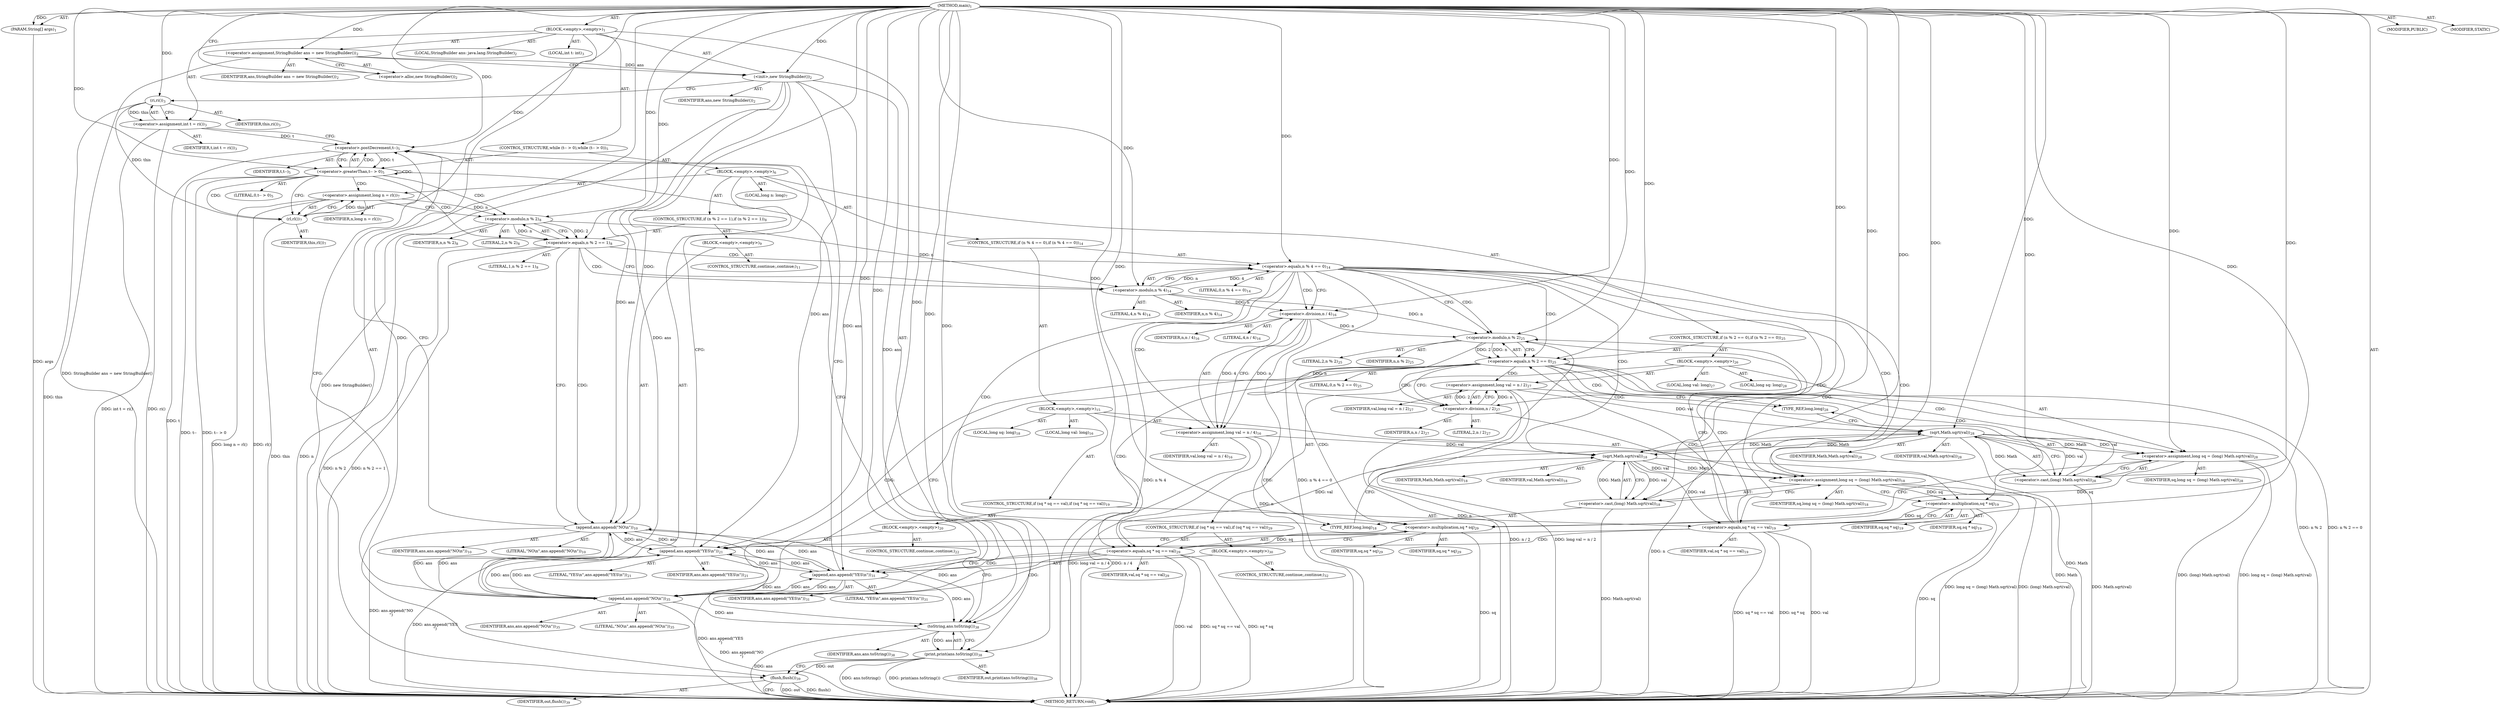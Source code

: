 digraph "main" {  
"19" [label = <(METHOD,main)<SUB>1</SUB>> ]
"20" [label = <(PARAM,String[] args)<SUB>1</SUB>> ]
"21" [label = <(BLOCK,&lt;empty&gt;,&lt;empty&gt;)<SUB>1</SUB>> ]
"4" [label = <(LOCAL,StringBuilder ans: java.lang.StringBuilder)<SUB>2</SUB>> ]
"22" [label = <(&lt;operator&gt;.assignment,StringBuilder ans = new StringBuilder())<SUB>2</SUB>> ]
"23" [label = <(IDENTIFIER,ans,StringBuilder ans = new StringBuilder())<SUB>2</SUB>> ]
"24" [label = <(&lt;operator&gt;.alloc,new StringBuilder())<SUB>2</SUB>> ]
"25" [label = <(&lt;init&gt;,new StringBuilder())<SUB>2</SUB>> ]
"3" [label = <(IDENTIFIER,ans,new StringBuilder())<SUB>2</SUB>> ]
"26" [label = <(LOCAL,int t: int)<SUB>3</SUB>> ]
"27" [label = <(&lt;operator&gt;.assignment,int t = ri())<SUB>3</SUB>> ]
"28" [label = <(IDENTIFIER,t,int t = ri())<SUB>3</SUB>> ]
"29" [label = <(ri,ri())<SUB>3</SUB>> ]
"30" [label = <(IDENTIFIER,this,ri())<SUB>3</SUB>> ]
"31" [label = <(CONTROL_STRUCTURE,while (t-- &gt; 0),while (t-- &gt; 0))<SUB>5</SUB>> ]
"32" [label = <(&lt;operator&gt;.greaterThan,t-- &gt; 0)<SUB>5</SUB>> ]
"33" [label = <(&lt;operator&gt;.postDecrement,t--)<SUB>5</SUB>> ]
"34" [label = <(IDENTIFIER,t,t--)<SUB>5</SUB>> ]
"35" [label = <(LITERAL,0,t-- &gt; 0)<SUB>5</SUB>> ]
"36" [label = <(BLOCK,&lt;empty&gt;,&lt;empty&gt;)<SUB>6</SUB>> ]
"37" [label = <(LOCAL,long n: long)<SUB>7</SUB>> ]
"38" [label = <(&lt;operator&gt;.assignment,long n = rl())<SUB>7</SUB>> ]
"39" [label = <(IDENTIFIER,n,long n = rl())<SUB>7</SUB>> ]
"40" [label = <(rl,rl())<SUB>7</SUB>> ]
"41" [label = <(IDENTIFIER,this,rl())<SUB>7</SUB>> ]
"42" [label = <(CONTROL_STRUCTURE,if (n % 2 == 1),if (n % 2 == 1))<SUB>8</SUB>> ]
"43" [label = <(&lt;operator&gt;.equals,n % 2 == 1)<SUB>8</SUB>> ]
"44" [label = <(&lt;operator&gt;.modulo,n % 2)<SUB>8</SUB>> ]
"45" [label = <(IDENTIFIER,n,n % 2)<SUB>8</SUB>> ]
"46" [label = <(LITERAL,2,n % 2)<SUB>8</SUB>> ]
"47" [label = <(LITERAL,1,n % 2 == 1)<SUB>8</SUB>> ]
"48" [label = <(BLOCK,&lt;empty&gt;,&lt;empty&gt;)<SUB>9</SUB>> ]
"49" [label = <(append,ans.append(&quot;NO\n&quot;))<SUB>10</SUB>> ]
"50" [label = <(IDENTIFIER,ans,ans.append(&quot;NO\n&quot;))<SUB>10</SUB>> ]
"51" [label = <(LITERAL,&quot;NO\n&quot;,ans.append(&quot;NO\n&quot;))<SUB>10</SUB>> ]
"52" [label = <(CONTROL_STRUCTURE,continue;,continue;)<SUB>11</SUB>> ]
"53" [label = <(CONTROL_STRUCTURE,if (n % 4 == 0),if (n % 4 == 0))<SUB>14</SUB>> ]
"54" [label = <(&lt;operator&gt;.equals,n % 4 == 0)<SUB>14</SUB>> ]
"55" [label = <(&lt;operator&gt;.modulo,n % 4)<SUB>14</SUB>> ]
"56" [label = <(IDENTIFIER,n,n % 4)<SUB>14</SUB>> ]
"57" [label = <(LITERAL,4,n % 4)<SUB>14</SUB>> ]
"58" [label = <(LITERAL,0,n % 4 == 0)<SUB>14</SUB>> ]
"59" [label = <(BLOCK,&lt;empty&gt;,&lt;empty&gt;)<SUB>15</SUB>> ]
"60" [label = <(LOCAL,long val: long)<SUB>16</SUB>> ]
"61" [label = <(&lt;operator&gt;.assignment,long val = n / 4)<SUB>16</SUB>> ]
"62" [label = <(IDENTIFIER,val,long val = n / 4)<SUB>16</SUB>> ]
"63" [label = <(&lt;operator&gt;.division,n / 4)<SUB>16</SUB>> ]
"64" [label = <(IDENTIFIER,n,n / 4)<SUB>16</SUB>> ]
"65" [label = <(LITERAL,4,n / 4)<SUB>16</SUB>> ]
"66" [label = <(LOCAL,long sq: long)<SUB>18</SUB>> ]
"67" [label = <(&lt;operator&gt;.assignment,long sq = (long) Math.sqrt(val))<SUB>18</SUB>> ]
"68" [label = <(IDENTIFIER,sq,long sq = (long) Math.sqrt(val))<SUB>18</SUB>> ]
"69" [label = <(&lt;operator&gt;.cast,(long) Math.sqrt(val))<SUB>18</SUB>> ]
"70" [label = <(TYPE_REF,long,long)<SUB>18</SUB>> ]
"71" [label = <(sqrt,Math.sqrt(val))<SUB>18</SUB>> ]
"72" [label = <(IDENTIFIER,Math,Math.sqrt(val))<SUB>18</SUB>> ]
"73" [label = <(IDENTIFIER,val,Math.sqrt(val))<SUB>18</SUB>> ]
"74" [label = <(CONTROL_STRUCTURE,if (sq * sq == val),if (sq * sq == val))<SUB>19</SUB>> ]
"75" [label = <(&lt;operator&gt;.equals,sq * sq == val)<SUB>19</SUB>> ]
"76" [label = <(&lt;operator&gt;.multiplication,sq * sq)<SUB>19</SUB>> ]
"77" [label = <(IDENTIFIER,sq,sq * sq)<SUB>19</SUB>> ]
"78" [label = <(IDENTIFIER,sq,sq * sq)<SUB>19</SUB>> ]
"79" [label = <(IDENTIFIER,val,sq * sq == val)<SUB>19</SUB>> ]
"80" [label = <(BLOCK,&lt;empty&gt;,&lt;empty&gt;)<SUB>20</SUB>> ]
"81" [label = <(append,ans.append(&quot;YES\n&quot;))<SUB>21</SUB>> ]
"82" [label = <(IDENTIFIER,ans,ans.append(&quot;YES\n&quot;))<SUB>21</SUB>> ]
"83" [label = <(LITERAL,&quot;YES\n&quot;,ans.append(&quot;YES\n&quot;))<SUB>21</SUB>> ]
"84" [label = <(CONTROL_STRUCTURE,continue;,continue;)<SUB>22</SUB>> ]
"85" [label = <(CONTROL_STRUCTURE,if (n % 2 == 0),if (n % 2 == 0))<SUB>25</SUB>> ]
"86" [label = <(&lt;operator&gt;.equals,n % 2 == 0)<SUB>25</SUB>> ]
"87" [label = <(&lt;operator&gt;.modulo,n % 2)<SUB>25</SUB>> ]
"88" [label = <(IDENTIFIER,n,n % 2)<SUB>25</SUB>> ]
"89" [label = <(LITERAL,2,n % 2)<SUB>25</SUB>> ]
"90" [label = <(LITERAL,0,n % 2 == 0)<SUB>25</SUB>> ]
"91" [label = <(BLOCK,&lt;empty&gt;,&lt;empty&gt;)<SUB>26</SUB>> ]
"92" [label = <(LOCAL,long val: long)<SUB>27</SUB>> ]
"93" [label = <(&lt;operator&gt;.assignment,long val = n / 2)<SUB>27</SUB>> ]
"94" [label = <(IDENTIFIER,val,long val = n / 2)<SUB>27</SUB>> ]
"95" [label = <(&lt;operator&gt;.division,n / 2)<SUB>27</SUB>> ]
"96" [label = <(IDENTIFIER,n,n / 2)<SUB>27</SUB>> ]
"97" [label = <(LITERAL,2,n / 2)<SUB>27</SUB>> ]
"98" [label = <(LOCAL,long sq: long)<SUB>28</SUB>> ]
"99" [label = <(&lt;operator&gt;.assignment,long sq = (long) Math.sqrt(val))<SUB>28</SUB>> ]
"100" [label = <(IDENTIFIER,sq,long sq = (long) Math.sqrt(val))<SUB>28</SUB>> ]
"101" [label = <(&lt;operator&gt;.cast,(long) Math.sqrt(val))<SUB>28</SUB>> ]
"102" [label = <(TYPE_REF,long,long)<SUB>28</SUB>> ]
"103" [label = <(sqrt,Math.sqrt(val))<SUB>28</SUB>> ]
"104" [label = <(IDENTIFIER,Math,Math.sqrt(val))<SUB>28</SUB>> ]
"105" [label = <(IDENTIFIER,val,Math.sqrt(val))<SUB>28</SUB>> ]
"106" [label = <(CONTROL_STRUCTURE,if (sq * sq == val),if (sq * sq == val))<SUB>29</SUB>> ]
"107" [label = <(&lt;operator&gt;.equals,sq * sq == val)<SUB>29</SUB>> ]
"108" [label = <(&lt;operator&gt;.multiplication,sq * sq)<SUB>29</SUB>> ]
"109" [label = <(IDENTIFIER,sq,sq * sq)<SUB>29</SUB>> ]
"110" [label = <(IDENTIFIER,sq,sq * sq)<SUB>29</SUB>> ]
"111" [label = <(IDENTIFIER,val,sq * sq == val)<SUB>29</SUB>> ]
"112" [label = <(BLOCK,&lt;empty&gt;,&lt;empty&gt;)<SUB>30</SUB>> ]
"113" [label = <(append,ans.append(&quot;YES\n&quot;))<SUB>31</SUB>> ]
"114" [label = <(IDENTIFIER,ans,ans.append(&quot;YES\n&quot;))<SUB>31</SUB>> ]
"115" [label = <(LITERAL,&quot;YES\n&quot;,ans.append(&quot;YES\n&quot;))<SUB>31</SUB>> ]
"116" [label = <(CONTROL_STRUCTURE,continue;,continue;)<SUB>32</SUB>> ]
"117" [label = <(append,ans.append(&quot;NO\n&quot;))<SUB>35</SUB>> ]
"118" [label = <(IDENTIFIER,ans,ans.append(&quot;NO\n&quot;))<SUB>35</SUB>> ]
"119" [label = <(LITERAL,&quot;NO\n&quot;,ans.append(&quot;NO\n&quot;))<SUB>35</SUB>> ]
"120" [label = <(print,print(ans.toString()))<SUB>38</SUB>> ]
"121" [label = <(IDENTIFIER,out,print(ans.toString()))<SUB>38</SUB>> ]
"122" [label = <(toString,ans.toString())<SUB>38</SUB>> ]
"123" [label = <(IDENTIFIER,ans,ans.toString())<SUB>38</SUB>> ]
"124" [label = <(flush,flush())<SUB>39</SUB>> ]
"125" [label = <(IDENTIFIER,out,flush())<SUB>39</SUB>> ]
"126" [label = <(MODIFIER,PUBLIC)> ]
"127" [label = <(MODIFIER,STATIC)> ]
"128" [label = <(METHOD_RETURN,void)<SUB>1</SUB>> ]
  "19" -> "20"  [ label = "AST: "] 
  "19" -> "21"  [ label = "AST: "] 
  "19" -> "126"  [ label = "AST: "] 
  "19" -> "127"  [ label = "AST: "] 
  "19" -> "128"  [ label = "AST: "] 
  "21" -> "4"  [ label = "AST: "] 
  "21" -> "22"  [ label = "AST: "] 
  "21" -> "25"  [ label = "AST: "] 
  "21" -> "26"  [ label = "AST: "] 
  "21" -> "27"  [ label = "AST: "] 
  "21" -> "31"  [ label = "AST: "] 
  "21" -> "120"  [ label = "AST: "] 
  "21" -> "124"  [ label = "AST: "] 
  "22" -> "23"  [ label = "AST: "] 
  "22" -> "24"  [ label = "AST: "] 
  "25" -> "3"  [ label = "AST: "] 
  "27" -> "28"  [ label = "AST: "] 
  "27" -> "29"  [ label = "AST: "] 
  "29" -> "30"  [ label = "AST: "] 
  "31" -> "32"  [ label = "AST: "] 
  "31" -> "36"  [ label = "AST: "] 
  "32" -> "33"  [ label = "AST: "] 
  "32" -> "35"  [ label = "AST: "] 
  "33" -> "34"  [ label = "AST: "] 
  "36" -> "37"  [ label = "AST: "] 
  "36" -> "38"  [ label = "AST: "] 
  "36" -> "42"  [ label = "AST: "] 
  "36" -> "53"  [ label = "AST: "] 
  "36" -> "85"  [ label = "AST: "] 
  "36" -> "117"  [ label = "AST: "] 
  "38" -> "39"  [ label = "AST: "] 
  "38" -> "40"  [ label = "AST: "] 
  "40" -> "41"  [ label = "AST: "] 
  "42" -> "43"  [ label = "AST: "] 
  "42" -> "48"  [ label = "AST: "] 
  "43" -> "44"  [ label = "AST: "] 
  "43" -> "47"  [ label = "AST: "] 
  "44" -> "45"  [ label = "AST: "] 
  "44" -> "46"  [ label = "AST: "] 
  "48" -> "49"  [ label = "AST: "] 
  "48" -> "52"  [ label = "AST: "] 
  "49" -> "50"  [ label = "AST: "] 
  "49" -> "51"  [ label = "AST: "] 
  "53" -> "54"  [ label = "AST: "] 
  "53" -> "59"  [ label = "AST: "] 
  "54" -> "55"  [ label = "AST: "] 
  "54" -> "58"  [ label = "AST: "] 
  "55" -> "56"  [ label = "AST: "] 
  "55" -> "57"  [ label = "AST: "] 
  "59" -> "60"  [ label = "AST: "] 
  "59" -> "61"  [ label = "AST: "] 
  "59" -> "66"  [ label = "AST: "] 
  "59" -> "67"  [ label = "AST: "] 
  "59" -> "74"  [ label = "AST: "] 
  "61" -> "62"  [ label = "AST: "] 
  "61" -> "63"  [ label = "AST: "] 
  "63" -> "64"  [ label = "AST: "] 
  "63" -> "65"  [ label = "AST: "] 
  "67" -> "68"  [ label = "AST: "] 
  "67" -> "69"  [ label = "AST: "] 
  "69" -> "70"  [ label = "AST: "] 
  "69" -> "71"  [ label = "AST: "] 
  "71" -> "72"  [ label = "AST: "] 
  "71" -> "73"  [ label = "AST: "] 
  "74" -> "75"  [ label = "AST: "] 
  "74" -> "80"  [ label = "AST: "] 
  "75" -> "76"  [ label = "AST: "] 
  "75" -> "79"  [ label = "AST: "] 
  "76" -> "77"  [ label = "AST: "] 
  "76" -> "78"  [ label = "AST: "] 
  "80" -> "81"  [ label = "AST: "] 
  "80" -> "84"  [ label = "AST: "] 
  "81" -> "82"  [ label = "AST: "] 
  "81" -> "83"  [ label = "AST: "] 
  "85" -> "86"  [ label = "AST: "] 
  "85" -> "91"  [ label = "AST: "] 
  "86" -> "87"  [ label = "AST: "] 
  "86" -> "90"  [ label = "AST: "] 
  "87" -> "88"  [ label = "AST: "] 
  "87" -> "89"  [ label = "AST: "] 
  "91" -> "92"  [ label = "AST: "] 
  "91" -> "93"  [ label = "AST: "] 
  "91" -> "98"  [ label = "AST: "] 
  "91" -> "99"  [ label = "AST: "] 
  "91" -> "106"  [ label = "AST: "] 
  "93" -> "94"  [ label = "AST: "] 
  "93" -> "95"  [ label = "AST: "] 
  "95" -> "96"  [ label = "AST: "] 
  "95" -> "97"  [ label = "AST: "] 
  "99" -> "100"  [ label = "AST: "] 
  "99" -> "101"  [ label = "AST: "] 
  "101" -> "102"  [ label = "AST: "] 
  "101" -> "103"  [ label = "AST: "] 
  "103" -> "104"  [ label = "AST: "] 
  "103" -> "105"  [ label = "AST: "] 
  "106" -> "107"  [ label = "AST: "] 
  "106" -> "112"  [ label = "AST: "] 
  "107" -> "108"  [ label = "AST: "] 
  "107" -> "111"  [ label = "AST: "] 
  "108" -> "109"  [ label = "AST: "] 
  "108" -> "110"  [ label = "AST: "] 
  "112" -> "113"  [ label = "AST: "] 
  "112" -> "116"  [ label = "AST: "] 
  "113" -> "114"  [ label = "AST: "] 
  "113" -> "115"  [ label = "AST: "] 
  "117" -> "118"  [ label = "AST: "] 
  "117" -> "119"  [ label = "AST: "] 
  "120" -> "121"  [ label = "AST: "] 
  "120" -> "122"  [ label = "AST: "] 
  "122" -> "123"  [ label = "AST: "] 
  "124" -> "125"  [ label = "AST: "] 
  "22" -> "25"  [ label = "CFG: "] 
  "25" -> "29"  [ label = "CFG: "] 
  "27" -> "33"  [ label = "CFG: "] 
  "120" -> "124"  [ label = "CFG: "] 
  "124" -> "128"  [ label = "CFG: "] 
  "24" -> "22"  [ label = "CFG: "] 
  "29" -> "27"  [ label = "CFG: "] 
  "32" -> "40"  [ label = "CFG: "] 
  "32" -> "122"  [ label = "CFG: "] 
  "122" -> "120"  [ label = "CFG: "] 
  "33" -> "32"  [ label = "CFG: "] 
  "38" -> "44"  [ label = "CFG: "] 
  "117" -> "33"  [ label = "CFG: "] 
  "40" -> "38"  [ label = "CFG: "] 
  "43" -> "49"  [ label = "CFG: "] 
  "43" -> "55"  [ label = "CFG: "] 
  "54" -> "63"  [ label = "CFG: "] 
  "54" -> "87"  [ label = "CFG: "] 
  "86" -> "95"  [ label = "CFG: "] 
  "86" -> "117"  [ label = "CFG: "] 
  "44" -> "43"  [ label = "CFG: "] 
  "49" -> "33"  [ label = "CFG: "] 
  "55" -> "54"  [ label = "CFG: "] 
  "61" -> "70"  [ label = "CFG: "] 
  "67" -> "76"  [ label = "CFG: "] 
  "87" -> "86"  [ label = "CFG: "] 
  "93" -> "102"  [ label = "CFG: "] 
  "99" -> "108"  [ label = "CFG: "] 
  "63" -> "61"  [ label = "CFG: "] 
  "69" -> "67"  [ label = "CFG: "] 
  "75" -> "81"  [ label = "CFG: "] 
  "75" -> "87"  [ label = "CFG: "] 
  "95" -> "93"  [ label = "CFG: "] 
  "101" -> "99"  [ label = "CFG: "] 
  "107" -> "113"  [ label = "CFG: "] 
  "107" -> "117"  [ label = "CFG: "] 
  "70" -> "71"  [ label = "CFG: "] 
  "71" -> "69"  [ label = "CFG: "] 
  "76" -> "75"  [ label = "CFG: "] 
  "81" -> "33"  [ label = "CFG: "] 
  "102" -> "103"  [ label = "CFG: "] 
  "103" -> "101"  [ label = "CFG: "] 
  "108" -> "107"  [ label = "CFG: "] 
  "113" -> "33"  [ label = "CFG: "] 
  "19" -> "24"  [ label = "CFG: "] 
  "20" -> "128"  [ label = "DDG: args"] 
  "22" -> "128"  [ label = "DDG: StringBuilder ans = new StringBuilder()"] 
  "25" -> "128"  [ label = "DDG: new StringBuilder()"] 
  "29" -> "128"  [ label = "DDG: this"] 
  "27" -> "128"  [ label = "DDG: ri()"] 
  "27" -> "128"  [ label = "DDG: int t = ri()"] 
  "33" -> "128"  [ label = "DDG: t"] 
  "32" -> "128"  [ label = "DDG: t--"] 
  "32" -> "128"  [ label = "DDG: t-- &gt; 0"] 
  "122" -> "128"  [ label = "DDG: ans"] 
  "120" -> "128"  [ label = "DDG: ans.toString()"] 
  "120" -> "128"  [ label = "DDG: print(ans.toString())"] 
  "124" -> "128"  [ label = "DDG: out"] 
  "124" -> "128"  [ label = "DDG: flush()"] 
  "40" -> "128"  [ label = "DDG: this"] 
  "38" -> "128"  [ label = "DDG: rl()"] 
  "38" -> "128"  [ label = "DDG: long n = rl()"] 
  "44" -> "128"  [ label = "DDG: n"] 
  "43" -> "128"  [ label = "DDG: n % 2"] 
  "43" -> "128"  [ label = "DDG: n % 2 == 1"] 
  "54" -> "128"  [ label = "DDG: n % 4"] 
  "54" -> "128"  [ label = "DDG: n % 4 == 0"] 
  "63" -> "128"  [ label = "DDG: n"] 
  "61" -> "128"  [ label = "DDG: n / 4"] 
  "61" -> "128"  [ label = "DDG: long val = n / 4"] 
  "71" -> "128"  [ label = "DDG: Math"] 
  "69" -> "128"  [ label = "DDG: Math.sqrt(val)"] 
  "67" -> "128"  [ label = "DDG: (long) Math.sqrt(val)"] 
  "67" -> "128"  [ label = "DDG: long sq = (long) Math.sqrt(val)"] 
  "76" -> "128"  [ label = "DDG: sq"] 
  "75" -> "128"  [ label = "DDG: sq * sq"] 
  "75" -> "128"  [ label = "DDG: val"] 
  "75" -> "128"  [ label = "DDG: sq * sq == val"] 
  "87" -> "128"  [ label = "DDG: n"] 
  "86" -> "128"  [ label = "DDG: n % 2"] 
  "86" -> "128"  [ label = "DDG: n % 2 == 0"] 
  "95" -> "128"  [ label = "DDG: n"] 
  "93" -> "128"  [ label = "DDG: n / 2"] 
  "93" -> "128"  [ label = "DDG: long val = n / 2"] 
  "103" -> "128"  [ label = "DDG: Math"] 
  "101" -> "128"  [ label = "DDG: Math.sqrt(val)"] 
  "99" -> "128"  [ label = "DDG: (long) Math.sqrt(val)"] 
  "99" -> "128"  [ label = "DDG: long sq = (long) Math.sqrt(val)"] 
  "108" -> "128"  [ label = "DDG: sq"] 
  "107" -> "128"  [ label = "DDG: sq * sq"] 
  "107" -> "128"  [ label = "DDG: val"] 
  "107" -> "128"  [ label = "DDG: sq * sq == val"] 
  "117" -> "128"  [ label = "DDG: ans.append(&quot;NO\n&quot;)"] 
  "113" -> "128"  [ label = "DDG: ans.append(&quot;YES\n&quot;)"] 
  "81" -> "128"  [ label = "DDG: ans.append(&quot;YES\n&quot;)"] 
  "49" -> "128"  [ label = "DDG: ans.append(&quot;NO\n&quot;)"] 
  "19" -> "20"  [ label = "DDG: "] 
  "19" -> "22"  [ label = "DDG: "] 
  "29" -> "27"  [ label = "DDG: this"] 
  "22" -> "25"  [ label = "DDG: ans"] 
  "19" -> "25"  [ label = "DDG: "] 
  "19" -> "120"  [ label = "DDG: "] 
  "122" -> "120"  [ label = "DDG: ans"] 
  "120" -> "124"  [ label = "DDG: out"] 
  "19" -> "124"  [ label = "DDG: "] 
  "19" -> "29"  [ label = "DDG: "] 
  "33" -> "32"  [ label = "DDG: t"] 
  "19" -> "32"  [ label = "DDG: "] 
  "40" -> "38"  [ label = "DDG: this"] 
  "25" -> "122"  [ label = "DDG: ans"] 
  "117" -> "122"  [ label = "DDG: ans"] 
  "113" -> "122"  [ label = "DDG: ans"] 
  "81" -> "122"  [ label = "DDG: ans"] 
  "49" -> "122"  [ label = "DDG: ans"] 
  "19" -> "122"  [ label = "DDG: "] 
  "27" -> "33"  [ label = "DDG: t"] 
  "19" -> "33"  [ label = "DDG: "] 
  "25" -> "117"  [ label = "DDG: ans"] 
  "113" -> "117"  [ label = "DDG: ans"] 
  "81" -> "117"  [ label = "DDG: ans"] 
  "49" -> "117"  [ label = "DDG: ans"] 
  "19" -> "117"  [ label = "DDG: "] 
  "29" -> "40"  [ label = "DDG: this"] 
  "19" -> "40"  [ label = "DDG: "] 
  "44" -> "43"  [ label = "DDG: n"] 
  "44" -> "43"  [ label = "DDG: 2"] 
  "19" -> "43"  [ label = "DDG: "] 
  "55" -> "54"  [ label = "DDG: n"] 
  "55" -> "54"  [ label = "DDG: 4"] 
  "19" -> "54"  [ label = "DDG: "] 
  "63" -> "61"  [ label = "DDG: n"] 
  "63" -> "61"  [ label = "DDG: 4"] 
  "19" -> "67"  [ label = "DDG: "] 
  "71" -> "67"  [ label = "DDG: Math"] 
  "71" -> "67"  [ label = "DDG: val"] 
  "87" -> "86"  [ label = "DDG: n"] 
  "87" -> "86"  [ label = "DDG: 2"] 
  "19" -> "86"  [ label = "DDG: "] 
  "95" -> "93"  [ label = "DDG: n"] 
  "95" -> "93"  [ label = "DDG: 2"] 
  "19" -> "99"  [ label = "DDG: "] 
  "103" -> "99"  [ label = "DDG: Math"] 
  "103" -> "99"  [ label = "DDG: val"] 
  "38" -> "44"  [ label = "DDG: n"] 
  "19" -> "44"  [ label = "DDG: "] 
  "25" -> "49"  [ label = "DDG: ans"] 
  "117" -> "49"  [ label = "DDG: ans"] 
  "113" -> "49"  [ label = "DDG: ans"] 
  "81" -> "49"  [ label = "DDG: ans"] 
  "19" -> "49"  [ label = "DDG: "] 
  "44" -> "55"  [ label = "DDG: n"] 
  "19" -> "55"  [ label = "DDG: "] 
  "55" -> "87"  [ label = "DDG: n"] 
  "63" -> "87"  [ label = "DDG: n"] 
  "19" -> "87"  [ label = "DDG: "] 
  "55" -> "63"  [ label = "DDG: n"] 
  "19" -> "63"  [ label = "DDG: "] 
  "19" -> "69"  [ label = "DDG: "] 
  "71" -> "69"  [ label = "DDG: Math"] 
  "71" -> "69"  [ label = "DDG: val"] 
  "76" -> "75"  [ label = "DDG: sq"] 
  "71" -> "75"  [ label = "DDG: val"] 
  "19" -> "75"  [ label = "DDG: "] 
  "87" -> "95"  [ label = "DDG: n"] 
  "19" -> "95"  [ label = "DDG: "] 
  "19" -> "101"  [ label = "DDG: "] 
  "103" -> "101"  [ label = "DDG: Math"] 
  "103" -> "101"  [ label = "DDG: val"] 
  "108" -> "107"  [ label = "DDG: sq"] 
  "103" -> "107"  [ label = "DDG: val"] 
  "19" -> "107"  [ label = "DDG: "] 
  "103" -> "71"  [ label = "DDG: Math"] 
  "19" -> "71"  [ label = "DDG: "] 
  "61" -> "71"  [ label = "DDG: val"] 
  "67" -> "76"  [ label = "DDG: sq"] 
  "19" -> "76"  [ label = "DDG: "] 
  "25" -> "81"  [ label = "DDG: ans"] 
  "117" -> "81"  [ label = "DDG: ans"] 
  "113" -> "81"  [ label = "DDG: ans"] 
  "49" -> "81"  [ label = "DDG: ans"] 
  "19" -> "81"  [ label = "DDG: "] 
  "71" -> "103"  [ label = "DDG: Math"] 
  "19" -> "103"  [ label = "DDG: "] 
  "93" -> "103"  [ label = "DDG: val"] 
  "99" -> "108"  [ label = "DDG: sq"] 
  "19" -> "108"  [ label = "DDG: "] 
  "25" -> "113"  [ label = "DDG: ans"] 
  "117" -> "113"  [ label = "DDG: ans"] 
  "81" -> "113"  [ label = "DDG: ans"] 
  "49" -> "113"  [ label = "DDG: ans"] 
  "19" -> "113"  [ label = "DDG: "] 
  "32" -> "32"  [ label = "CDG: "] 
  "32" -> "38"  [ label = "CDG: "] 
  "32" -> "40"  [ label = "CDG: "] 
  "32" -> "44"  [ label = "CDG: "] 
  "32" -> "43"  [ label = "CDG: "] 
  "32" -> "33"  [ label = "CDG: "] 
  "43" -> "49"  [ label = "CDG: "] 
  "43" -> "54"  [ label = "CDG: "] 
  "43" -> "55"  [ label = "CDG: "] 
  "54" -> "75"  [ label = "CDG: "] 
  "54" -> "69"  [ label = "CDG: "] 
  "54" -> "67"  [ label = "CDG: "] 
  "54" -> "76"  [ label = "CDG: "] 
  "54" -> "87"  [ label = "CDG: "] 
  "54" -> "61"  [ label = "CDG: "] 
  "54" -> "71"  [ label = "CDG: "] 
  "54" -> "70"  [ label = "CDG: "] 
  "54" -> "63"  [ label = "CDG: "] 
  "54" -> "86"  [ label = "CDG: "] 
  "86" -> "107"  [ label = "CDG: "] 
  "86" -> "99"  [ label = "CDG: "] 
  "86" -> "102"  [ label = "CDG: "] 
  "86" -> "103"  [ label = "CDG: "] 
  "86" -> "95"  [ label = "CDG: "] 
  "86" -> "93"  [ label = "CDG: "] 
  "86" -> "101"  [ label = "CDG: "] 
  "86" -> "117"  [ label = "CDG: "] 
  "86" -> "108"  [ label = "CDG: "] 
  "75" -> "81"  [ label = "CDG: "] 
  "75" -> "87"  [ label = "CDG: "] 
  "75" -> "86"  [ label = "CDG: "] 
  "107" -> "113"  [ label = "CDG: "] 
  "107" -> "117"  [ label = "CDG: "] 
}
